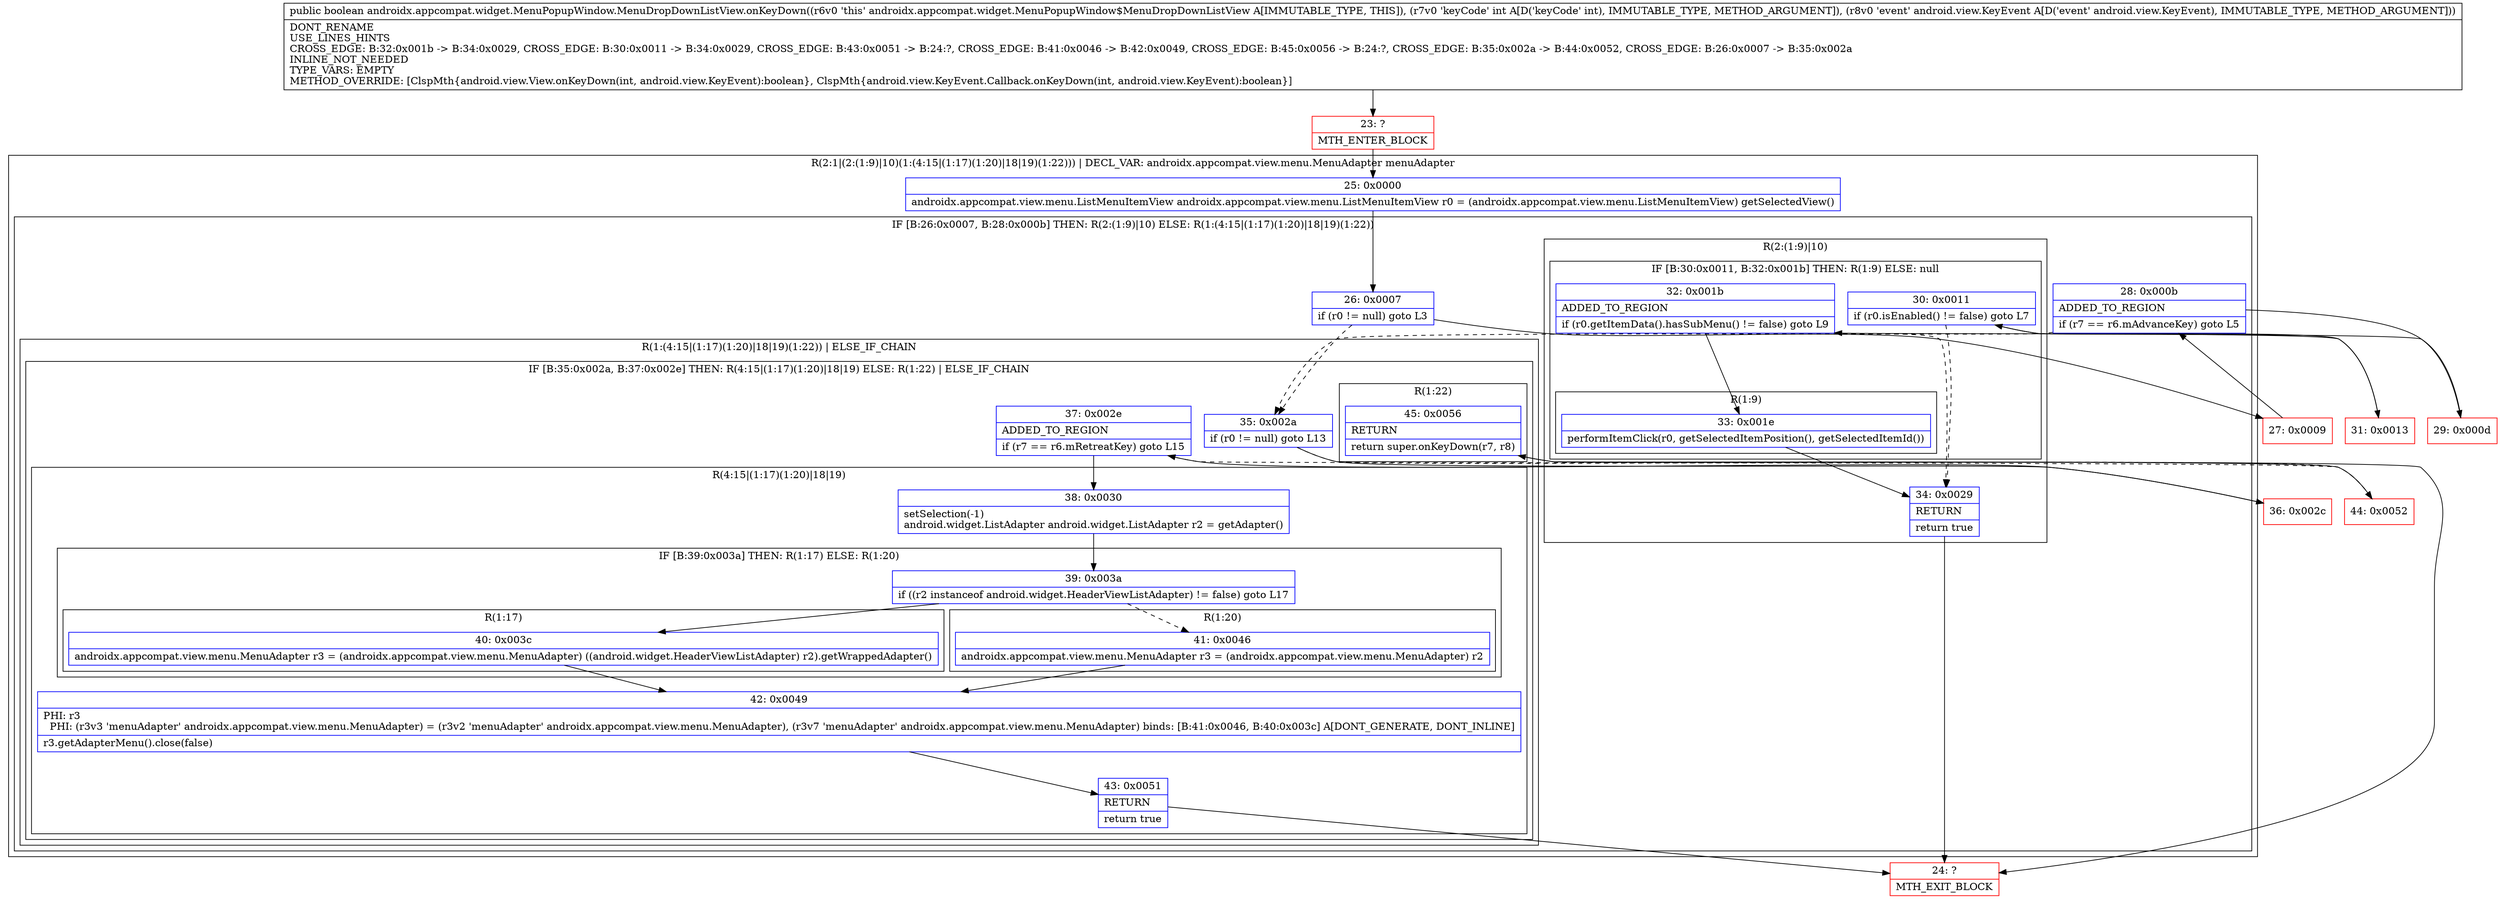 digraph "CFG forandroidx.appcompat.widget.MenuPopupWindow.MenuDropDownListView.onKeyDown(ILandroid\/view\/KeyEvent;)Z" {
subgraph cluster_Region_211480126 {
label = "R(2:1|(2:(1:9)|10)(1:(4:15|(1:17)(1:20)|18|19)(1:22))) | DECL_VAR: androidx.appcompat.view.menu.MenuAdapter menuAdapter\l";
node [shape=record,color=blue];
Node_25 [shape=record,label="{25\:\ 0x0000|androidx.appcompat.view.menu.ListMenuItemView androidx.appcompat.view.menu.ListMenuItemView r0 = (androidx.appcompat.view.menu.ListMenuItemView) getSelectedView()\l}"];
subgraph cluster_IfRegion_1677435020 {
label = "IF [B:26:0x0007, B:28:0x000b] THEN: R(2:(1:9)|10) ELSE: R(1:(4:15|(1:17)(1:20)|18|19)(1:22))";
node [shape=record,color=blue];
Node_26 [shape=record,label="{26\:\ 0x0007|if (r0 != null) goto L3\l}"];
Node_28 [shape=record,label="{28\:\ 0x000b|ADDED_TO_REGION\l|if (r7 == r6.mAdvanceKey) goto L5\l}"];
subgraph cluster_Region_1079909486 {
label = "R(2:(1:9)|10)";
node [shape=record,color=blue];
subgraph cluster_IfRegion_1723915689 {
label = "IF [B:30:0x0011, B:32:0x001b] THEN: R(1:9) ELSE: null";
node [shape=record,color=blue];
Node_30 [shape=record,label="{30\:\ 0x0011|if (r0.isEnabled() != false) goto L7\l}"];
Node_32 [shape=record,label="{32\:\ 0x001b|ADDED_TO_REGION\l|if (r0.getItemData().hasSubMenu() != false) goto L9\l}"];
subgraph cluster_Region_6736090 {
label = "R(1:9)";
node [shape=record,color=blue];
Node_33 [shape=record,label="{33\:\ 0x001e|performItemClick(r0, getSelectedItemPosition(), getSelectedItemId())\l}"];
}
}
Node_34 [shape=record,label="{34\:\ 0x0029|RETURN\l|return true\l}"];
}
subgraph cluster_Region_271327024 {
label = "R(1:(4:15|(1:17)(1:20)|18|19)(1:22)) | ELSE_IF_CHAIN\l";
node [shape=record,color=blue];
subgraph cluster_IfRegion_1540767222 {
label = "IF [B:35:0x002a, B:37:0x002e] THEN: R(4:15|(1:17)(1:20)|18|19) ELSE: R(1:22) | ELSE_IF_CHAIN\l";
node [shape=record,color=blue];
Node_35 [shape=record,label="{35\:\ 0x002a|if (r0 != null) goto L13\l}"];
Node_37 [shape=record,label="{37\:\ 0x002e|ADDED_TO_REGION\l|if (r7 == r6.mRetreatKey) goto L15\l}"];
subgraph cluster_Region_1696008640 {
label = "R(4:15|(1:17)(1:20)|18|19)";
node [shape=record,color=blue];
Node_38 [shape=record,label="{38\:\ 0x0030|setSelection(\-1)\landroid.widget.ListAdapter android.widget.ListAdapter r2 = getAdapter()\l}"];
subgraph cluster_IfRegion_89832798 {
label = "IF [B:39:0x003a] THEN: R(1:17) ELSE: R(1:20)";
node [shape=record,color=blue];
Node_39 [shape=record,label="{39\:\ 0x003a|if ((r2 instanceof android.widget.HeaderViewListAdapter) != false) goto L17\l}"];
subgraph cluster_Region_860652855 {
label = "R(1:17)";
node [shape=record,color=blue];
Node_40 [shape=record,label="{40\:\ 0x003c|androidx.appcompat.view.menu.MenuAdapter r3 = (androidx.appcompat.view.menu.MenuAdapter) ((android.widget.HeaderViewListAdapter) r2).getWrappedAdapter()\l}"];
}
subgraph cluster_Region_1503606565 {
label = "R(1:20)";
node [shape=record,color=blue];
Node_41 [shape=record,label="{41\:\ 0x0046|androidx.appcompat.view.menu.MenuAdapter r3 = (androidx.appcompat.view.menu.MenuAdapter) r2\l}"];
}
}
Node_42 [shape=record,label="{42\:\ 0x0049|PHI: r3 \l  PHI: (r3v3 'menuAdapter' androidx.appcompat.view.menu.MenuAdapter) = (r3v2 'menuAdapter' androidx.appcompat.view.menu.MenuAdapter), (r3v7 'menuAdapter' androidx.appcompat.view.menu.MenuAdapter) binds: [B:41:0x0046, B:40:0x003c] A[DONT_GENERATE, DONT_INLINE]\l|r3.getAdapterMenu().close(false)\l}"];
Node_43 [shape=record,label="{43\:\ 0x0051|RETURN\l|return true\l}"];
}
subgraph cluster_Region_1300522560 {
label = "R(1:22)";
node [shape=record,color=blue];
Node_45 [shape=record,label="{45\:\ 0x0056|RETURN\l|return super.onKeyDown(r7, r8)\l}"];
}
}
}
}
}
Node_23 [shape=record,color=red,label="{23\:\ ?|MTH_ENTER_BLOCK\l}"];
Node_27 [shape=record,color=red,label="{27\:\ 0x0009}"];
Node_29 [shape=record,color=red,label="{29\:\ 0x000d}"];
Node_31 [shape=record,color=red,label="{31\:\ 0x0013}"];
Node_24 [shape=record,color=red,label="{24\:\ ?|MTH_EXIT_BLOCK\l}"];
Node_36 [shape=record,color=red,label="{36\:\ 0x002c}"];
Node_44 [shape=record,color=red,label="{44\:\ 0x0052}"];
MethodNode[shape=record,label="{public boolean androidx.appcompat.widget.MenuPopupWindow.MenuDropDownListView.onKeyDown((r6v0 'this' androidx.appcompat.widget.MenuPopupWindow$MenuDropDownListView A[IMMUTABLE_TYPE, THIS]), (r7v0 'keyCode' int A[D('keyCode' int), IMMUTABLE_TYPE, METHOD_ARGUMENT]), (r8v0 'event' android.view.KeyEvent A[D('event' android.view.KeyEvent), IMMUTABLE_TYPE, METHOD_ARGUMENT]))  | DONT_RENAME\lUSE_LINES_HINTS\lCROSS_EDGE: B:32:0x001b \-\> B:34:0x0029, CROSS_EDGE: B:30:0x0011 \-\> B:34:0x0029, CROSS_EDGE: B:43:0x0051 \-\> B:24:?, CROSS_EDGE: B:41:0x0046 \-\> B:42:0x0049, CROSS_EDGE: B:45:0x0056 \-\> B:24:?, CROSS_EDGE: B:35:0x002a \-\> B:44:0x0052, CROSS_EDGE: B:26:0x0007 \-\> B:35:0x002a\lINLINE_NOT_NEEDED\lTYPE_VARS: EMPTY\lMETHOD_OVERRIDE: [ClspMth\{android.view.View.onKeyDown(int, android.view.KeyEvent):boolean\}, ClspMth\{android.view.KeyEvent.Callback.onKeyDown(int, android.view.KeyEvent):boolean\}]\l}"];
MethodNode -> Node_23;Node_25 -> Node_26;
Node_26 -> Node_27;
Node_26 -> Node_35[style=dashed];
Node_28 -> Node_29;
Node_28 -> Node_35[style=dashed];
Node_30 -> Node_31;
Node_30 -> Node_34[style=dashed];
Node_32 -> Node_33;
Node_32 -> Node_34[style=dashed];
Node_33 -> Node_34;
Node_34 -> Node_24;
Node_35 -> Node_36;
Node_35 -> Node_44[style=dashed];
Node_37 -> Node_38;
Node_37 -> Node_44[style=dashed];
Node_38 -> Node_39;
Node_39 -> Node_40;
Node_39 -> Node_41[style=dashed];
Node_40 -> Node_42;
Node_41 -> Node_42;
Node_42 -> Node_43;
Node_43 -> Node_24;
Node_45 -> Node_24;
Node_23 -> Node_25;
Node_27 -> Node_28;
Node_29 -> Node_30;
Node_31 -> Node_32;
Node_36 -> Node_37;
Node_44 -> Node_45;
}

